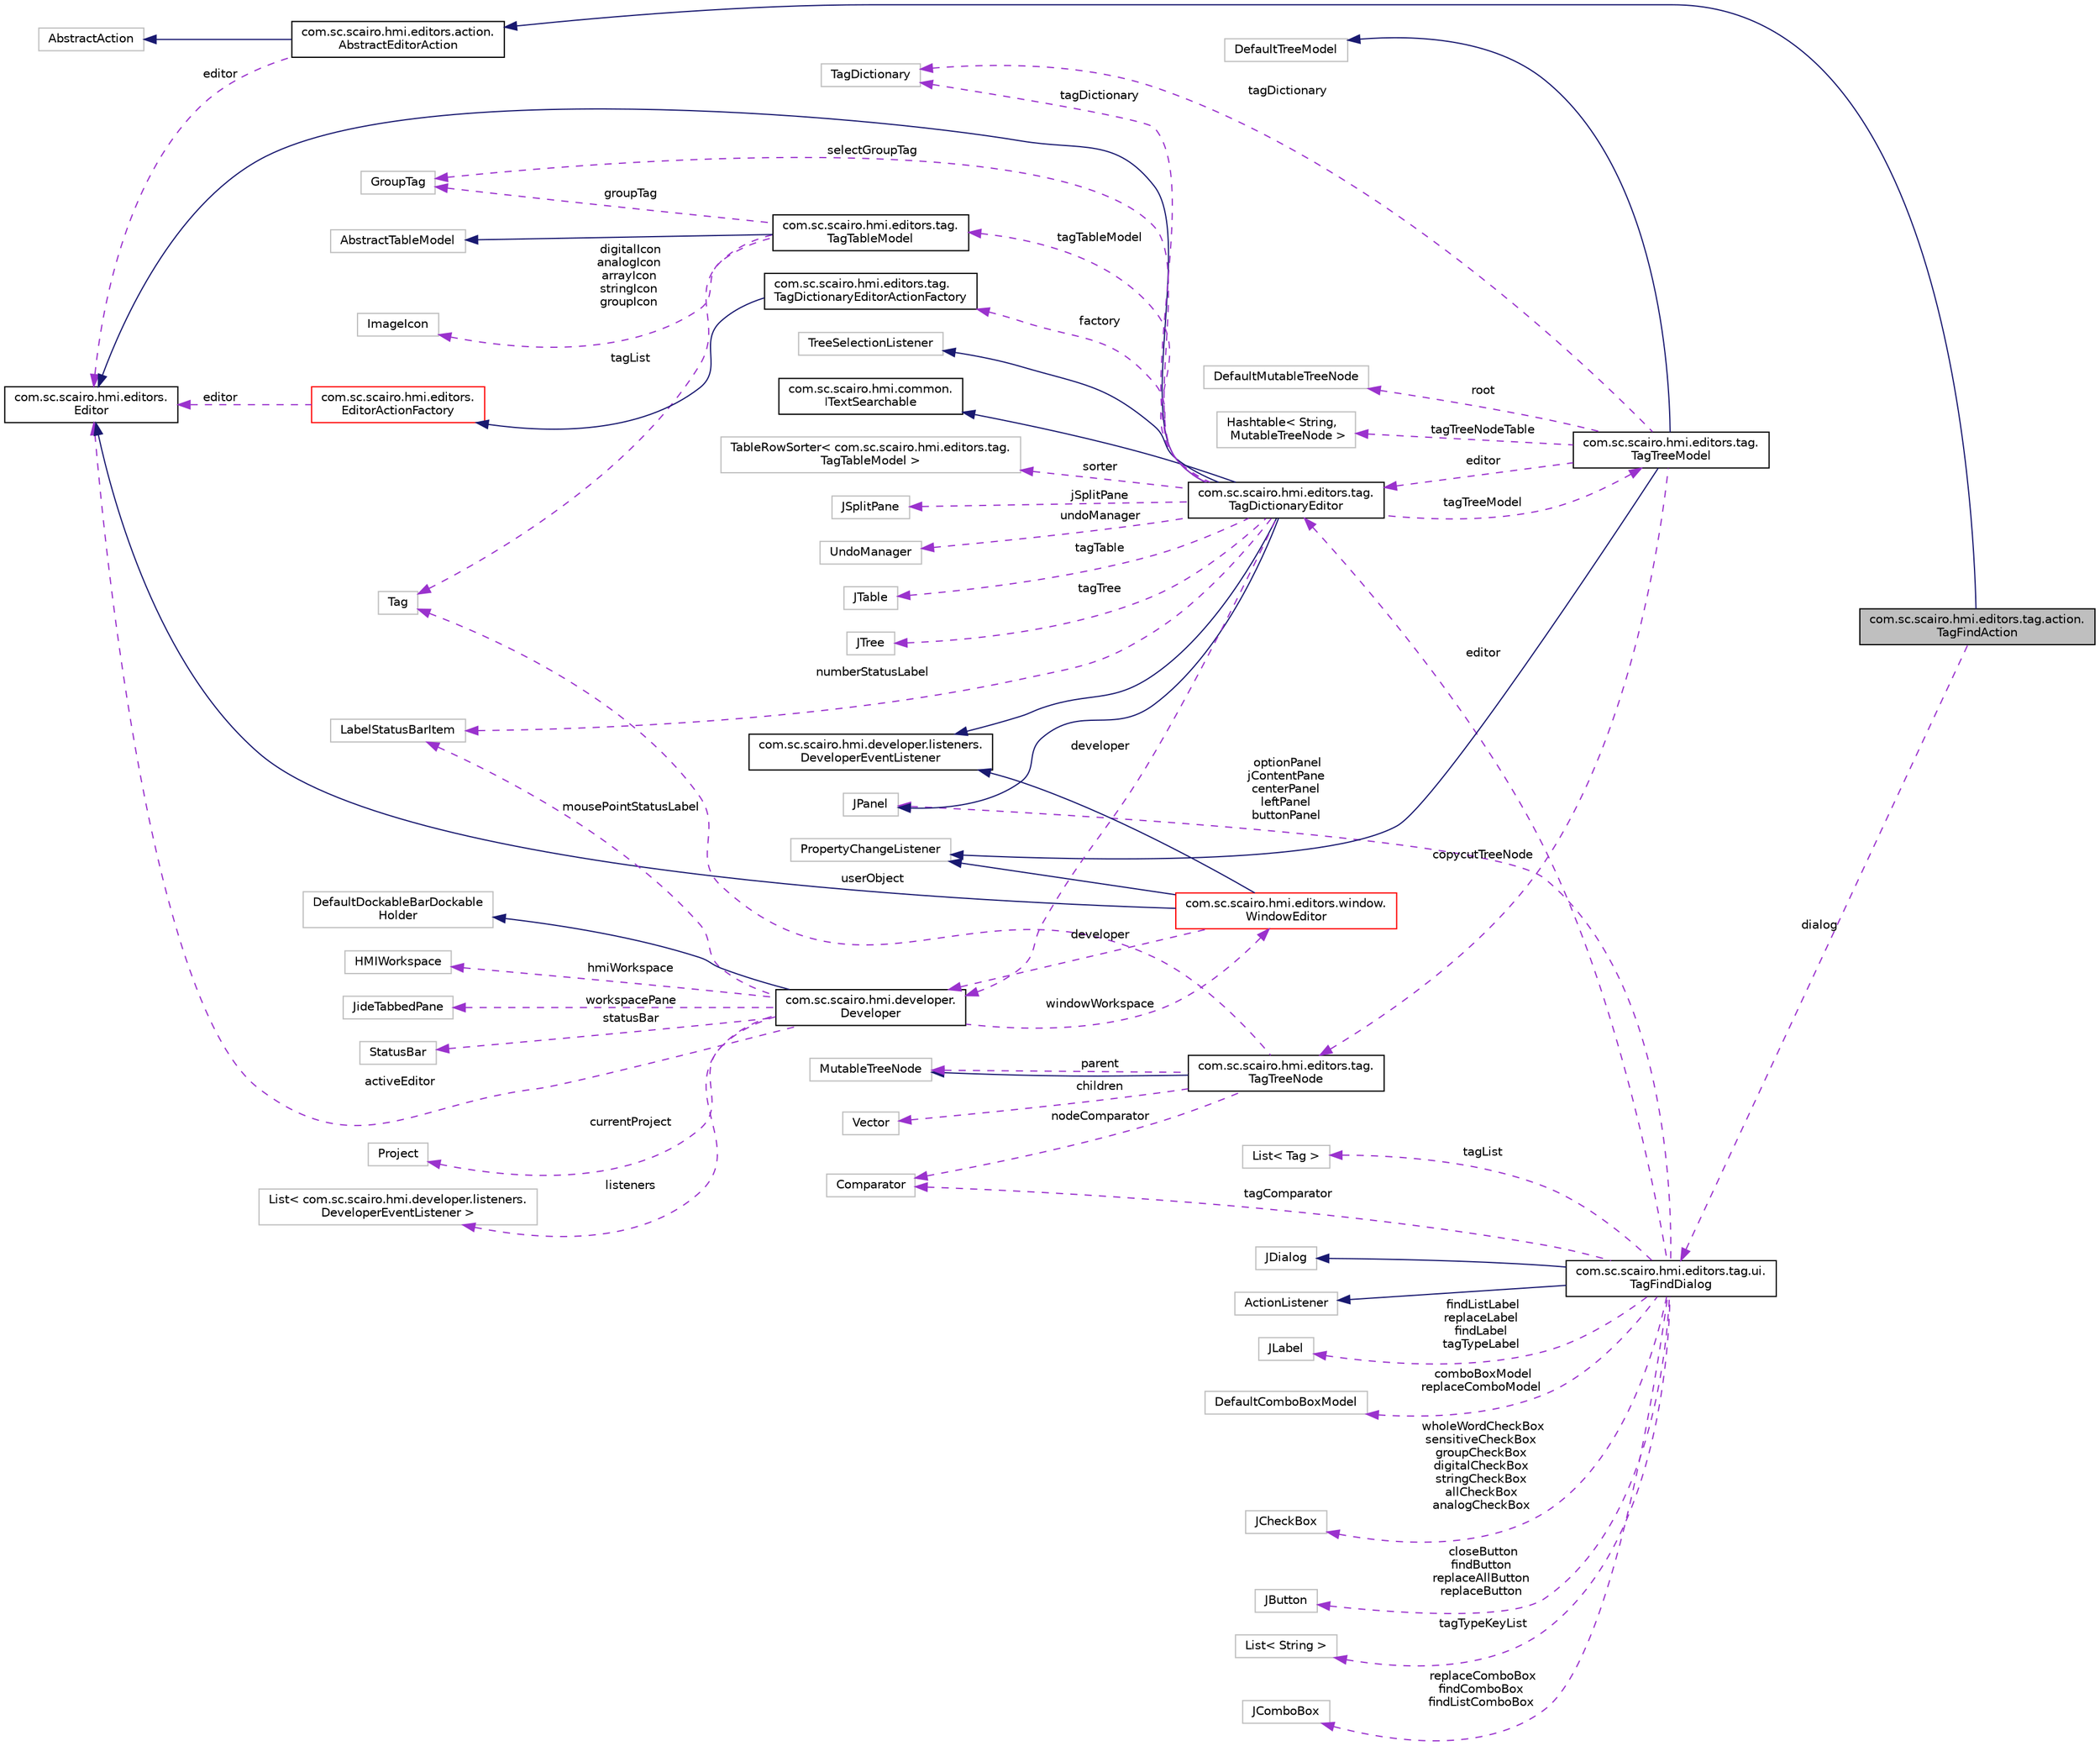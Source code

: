 digraph "com.sc.scairo.hmi.editors.tag.action.TagFindAction"
{
 // LATEX_PDF_SIZE
  edge [fontname="Helvetica",fontsize="10",labelfontname="Helvetica",labelfontsize="10"];
  node [fontname="Helvetica",fontsize="10",shape=record];
  rankdir="LR";
  Node1 [label="com.sc.scairo.hmi.editors.tag.action.\lTagFindAction",height=0.2,width=0.4,color="black", fillcolor="grey75", style="filled", fontcolor="black",tooltip=" "];
  Node2 -> Node1 [dir="back",color="midnightblue",fontsize="10",style="solid",fontname="Helvetica"];
  Node2 [label="com.sc.scairo.hmi.editors.action.\lAbstractEditorAction",height=0.2,width=0.4,color="black", fillcolor="white", style="filled",URL="$classcom_1_1sc_1_1scairo_1_1hmi_1_1editors_1_1action_1_1_abstract_editor_action.html",tooltip=" "];
  Node3 -> Node2 [dir="back",color="midnightblue",fontsize="10",style="solid",fontname="Helvetica"];
  Node3 [label="AbstractAction",height=0.2,width=0.4,color="grey75", fillcolor="white", style="filled",tooltip=" "];
  Node4 -> Node2 [dir="back",color="darkorchid3",fontsize="10",style="dashed",label=" editor" ,fontname="Helvetica"];
  Node4 [label="com.sc.scairo.hmi.editors.\lEditor",height=0.2,width=0.4,color="black", fillcolor="white", style="filled",URL="$interfacecom_1_1sc_1_1scairo_1_1hmi_1_1editors_1_1_editor.html",tooltip=" "];
  Node5 -> Node1 [dir="back",color="darkorchid3",fontsize="10",style="dashed",label=" dialog" ,fontname="Helvetica"];
  Node5 [label="com.sc.scairo.hmi.editors.tag.ui.\lTagFindDialog",height=0.2,width=0.4,color="black", fillcolor="white", style="filled",URL="$classcom_1_1sc_1_1scairo_1_1hmi_1_1editors_1_1tag_1_1ui_1_1_tag_find_dialog.html",tooltip=" "];
  Node6 -> Node5 [dir="back",color="midnightblue",fontsize="10",style="solid",fontname="Helvetica"];
  Node6 [label="JDialog",height=0.2,width=0.4,color="grey75", fillcolor="white", style="filled",tooltip=" "];
  Node7 -> Node5 [dir="back",color="midnightblue",fontsize="10",style="solid",fontname="Helvetica"];
  Node7 [label="ActionListener",height=0.2,width=0.4,color="grey75", fillcolor="white", style="filled",tooltip=" "];
  Node8 -> Node5 [dir="back",color="darkorchid3",fontsize="10",style="dashed",label=" editor" ,fontname="Helvetica"];
  Node8 [label="com.sc.scairo.hmi.editors.tag.\lTagDictionaryEditor",height=0.2,width=0.4,color="black", fillcolor="white", style="filled",URL="$classcom_1_1sc_1_1scairo_1_1hmi_1_1editors_1_1tag_1_1_tag_dictionary_editor.html",tooltip=" "];
  Node9 -> Node8 [dir="back",color="midnightblue",fontsize="10",style="solid",fontname="Helvetica"];
  Node9 [label="JPanel",height=0.2,width=0.4,color="grey75", fillcolor="white", style="filled",tooltip=" "];
  Node10 -> Node8 [dir="back",color="midnightblue",fontsize="10",style="solid",fontname="Helvetica"];
  Node10 [label="com.sc.scairo.hmi.developer.listeners.\lDeveloperEventListener",height=0.2,width=0.4,color="black", fillcolor="white", style="filled",URL="$interfacecom_1_1sc_1_1scairo_1_1hmi_1_1developer_1_1listeners_1_1_developer_event_listener.html",tooltip=" "];
  Node4 -> Node8 [dir="back",color="midnightblue",fontsize="10",style="solid",fontname="Helvetica"];
  Node11 -> Node8 [dir="back",color="midnightblue",fontsize="10",style="solid",fontname="Helvetica"];
  Node11 [label="TreeSelectionListener",height=0.2,width=0.4,color="grey75", fillcolor="white", style="filled",tooltip=" "];
  Node12 -> Node8 [dir="back",color="midnightblue",fontsize="10",style="solid",fontname="Helvetica"];
  Node12 [label="com.sc.scairo.hmi.common.\lITextSearchable",height=0.2,width=0.4,color="black", fillcolor="white", style="filled",URL="$interfacecom_1_1sc_1_1scairo_1_1hmi_1_1common_1_1_i_text_searchable.html",tooltip=" "];
  Node13 -> Node8 [dir="back",color="darkorchid3",fontsize="10",style="dashed",label=" tagDictionary" ,fontname="Helvetica"];
  Node13 [label="TagDictionary",height=0.2,width=0.4,color="grey75", fillcolor="white", style="filled",tooltip=" "];
  Node14 -> Node8 [dir="back",color="darkorchid3",fontsize="10",style="dashed",label=" sorter" ,fontname="Helvetica"];
  Node14 [label="TableRowSorter\< com.sc.scairo.hmi.editors.tag.\lTagTableModel \>",height=0.2,width=0.4,color="grey75", fillcolor="white", style="filled",tooltip=" "];
  Node15 -> Node8 [dir="back",color="darkorchid3",fontsize="10",style="dashed",label=" jSplitPane" ,fontname="Helvetica"];
  Node15 [label="JSplitPane",height=0.2,width=0.4,color="grey75", fillcolor="white", style="filled",tooltip=" "];
  Node16 -> Node8 [dir="back",color="darkorchid3",fontsize="10",style="dashed",label=" undoManager" ,fontname="Helvetica"];
  Node16 [label="UndoManager",height=0.2,width=0.4,color="grey75", fillcolor="white", style="filled",tooltip=" "];
  Node17 -> Node8 [dir="back",color="darkorchid3",fontsize="10",style="dashed",label=" numberStatusLabel" ,fontname="Helvetica"];
  Node17 [label="LabelStatusBarItem",height=0.2,width=0.4,color="grey75", fillcolor="white", style="filled",tooltip=" "];
  Node18 -> Node8 [dir="back",color="darkorchid3",fontsize="10",style="dashed",label=" selectGroupTag" ,fontname="Helvetica"];
  Node18 [label="GroupTag",height=0.2,width=0.4,color="grey75", fillcolor="white", style="filled",tooltip=" "];
  Node19 -> Node8 [dir="back",color="darkorchid3",fontsize="10",style="dashed",label=" tagTable" ,fontname="Helvetica"];
  Node19 [label="JTable",height=0.2,width=0.4,color="grey75", fillcolor="white", style="filled",tooltip=" "];
  Node20 -> Node8 [dir="back",color="darkorchid3",fontsize="10",style="dashed",label=" tagTreeModel" ,fontname="Helvetica"];
  Node20 [label="com.sc.scairo.hmi.editors.tag.\lTagTreeModel",height=0.2,width=0.4,color="black", fillcolor="white", style="filled",URL="$classcom_1_1sc_1_1scairo_1_1hmi_1_1editors_1_1tag_1_1_tag_tree_model.html",tooltip=" "];
  Node21 -> Node20 [dir="back",color="midnightblue",fontsize="10",style="solid",fontname="Helvetica"];
  Node21 [label="DefaultTreeModel",height=0.2,width=0.4,color="grey75", fillcolor="white", style="filled",tooltip=" "];
  Node22 -> Node20 [dir="back",color="midnightblue",fontsize="10",style="solid",fontname="Helvetica"];
  Node22 [label="PropertyChangeListener",height=0.2,width=0.4,color="grey75", fillcolor="white", style="filled",tooltip=" "];
  Node8 -> Node20 [dir="back",color="darkorchid3",fontsize="10",style="dashed",label=" editor" ,fontname="Helvetica"];
  Node13 -> Node20 [dir="back",color="darkorchid3",fontsize="10",style="dashed",label=" tagDictionary" ,fontname="Helvetica"];
  Node23 -> Node20 [dir="back",color="darkorchid3",fontsize="10",style="dashed",label=" root" ,fontname="Helvetica"];
  Node23 [label="DefaultMutableTreeNode",height=0.2,width=0.4,color="grey75", fillcolor="white", style="filled",tooltip=" "];
  Node24 -> Node20 [dir="back",color="darkorchid3",fontsize="10",style="dashed",label=" tagTreeNodeTable" ,fontname="Helvetica"];
  Node24 [label="Hashtable\< String,\l MutableTreeNode \>",height=0.2,width=0.4,color="grey75", fillcolor="white", style="filled",tooltip=" "];
  Node25 -> Node20 [dir="back",color="darkorchid3",fontsize="10",style="dashed",label=" copycutTreeNode" ,fontname="Helvetica"];
  Node25 [label="com.sc.scairo.hmi.editors.tag.\lTagTreeNode",height=0.2,width=0.4,color="black", fillcolor="white", style="filled",URL="$classcom_1_1sc_1_1scairo_1_1hmi_1_1editors_1_1tag_1_1_tag_tree_node.html",tooltip=" "];
  Node26 -> Node25 [dir="back",color="midnightblue",fontsize="10",style="solid",fontname="Helvetica"];
  Node26 [label="MutableTreeNode",height=0.2,width=0.4,color="grey75", fillcolor="white", style="filled",tooltip=" "];
  Node26 -> Node25 [dir="back",color="darkorchid3",fontsize="10",style="dashed",label=" parent" ,fontname="Helvetica"];
  Node27 -> Node25 [dir="back",color="darkorchid3",fontsize="10",style="dashed",label=" children" ,fontname="Helvetica"];
  Node27 [label="Vector",height=0.2,width=0.4,color="grey75", fillcolor="white", style="filled",tooltip=" "];
  Node28 -> Node25 [dir="back",color="darkorchid3",fontsize="10",style="dashed",label=" nodeComparator" ,fontname="Helvetica"];
  Node28 [label="Comparator",height=0.2,width=0.4,color="grey75", fillcolor="white", style="filled",tooltip=" "];
  Node29 -> Node25 [dir="back",color="darkorchid3",fontsize="10",style="dashed",label=" userObject" ,fontname="Helvetica"];
  Node29 [label="Tag",height=0.2,width=0.4,color="grey75", fillcolor="white", style="filled",tooltip=" "];
  Node30 -> Node8 [dir="back",color="darkorchid3",fontsize="10",style="dashed",label=" developer" ,fontname="Helvetica"];
  Node30 [label="com.sc.scairo.hmi.developer.\lDeveloper",height=0.2,width=0.4,color="black", fillcolor="white", style="filled",URL="$classcom_1_1sc_1_1scairo_1_1hmi_1_1developer_1_1_developer.html",tooltip=" "];
  Node31 -> Node30 [dir="back",color="midnightblue",fontsize="10",style="solid",fontname="Helvetica"];
  Node31 [label="DefaultDockableBarDockable\lHolder",height=0.2,width=0.4,color="grey75", fillcolor="white", style="filled",tooltip=" "];
  Node32 -> Node30 [dir="back",color="darkorchid3",fontsize="10",style="dashed",label=" hmiWorkspace" ,fontname="Helvetica"];
  Node32 [label="HMIWorkspace",height=0.2,width=0.4,color="grey75", fillcolor="white", style="filled",tooltip=" "];
  Node33 -> Node30 [dir="back",color="darkorchid3",fontsize="10",style="dashed",label=" windowWorkspace" ,fontname="Helvetica"];
  Node33 [label="com.sc.scairo.hmi.editors.window.\lWindowEditor",height=0.2,width=0.4,color="red", fillcolor="white", style="filled",URL="$classcom_1_1sc_1_1scairo_1_1hmi_1_1editors_1_1window_1_1_window_editor.html",tooltip=" "];
  Node10 -> Node33 [dir="back",color="midnightblue",fontsize="10",style="solid",fontname="Helvetica"];
  Node22 -> Node33 [dir="back",color="midnightblue",fontsize="10",style="solid",fontname="Helvetica"];
  Node4 -> Node33 [dir="back",color="midnightblue",fontsize="10",style="solid",fontname="Helvetica"];
  Node30 -> Node33 [dir="back",color="darkorchid3",fontsize="10",style="dashed",label=" developer" ,fontname="Helvetica"];
  Node17 -> Node30 [dir="back",color="darkorchid3",fontsize="10",style="dashed",label=" mousePointStatusLabel" ,fontname="Helvetica"];
  Node78 -> Node30 [dir="back",color="darkorchid3",fontsize="10",style="dashed",label=" workspacePane" ,fontname="Helvetica"];
  Node78 [label="JideTabbedPane",height=0.2,width=0.4,color="grey75", fillcolor="white", style="filled",tooltip=" "];
  Node79 -> Node30 [dir="back",color="darkorchid3",fontsize="10",style="dashed",label=" statusBar" ,fontname="Helvetica"];
  Node79 [label="StatusBar",height=0.2,width=0.4,color="grey75", fillcolor="white", style="filled",tooltip=" "];
  Node80 -> Node30 [dir="back",color="darkorchid3",fontsize="10",style="dashed",label=" currentProject" ,fontname="Helvetica"];
  Node80 [label="Project",height=0.2,width=0.4,color="grey75", fillcolor="white", style="filled",tooltip=" "];
  Node81 -> Node30 [dir="back",color="darkorchid3",fontsize="10",style="dashed",label=" listeners" ,fontname="Helvetica"];
  Node81 [label="List\< com.sc.scairo.hmi.developer.listeners.\lDeveloperEventListener \>",height=0.2,width=0.4,color="grey75", fillcolor="white", style="filled",tooltip=" "];
  Node4 -> Node30 [dir="back",color="darkorchid3",fontsize="10",style="dashed",label=" activeEditor" ,fontname="Helvetica"];
  Node82 -> Node8 [dir="back",color="darkorchid3",fontsize="10",style="dashed",label=" factory" ,fontname="Helvetica"];
  Node82 [label="com.sc.scairo.hmi.editors.tag.\lTagDictionaryEditorActionFactory",height=0.2,width=0.4,color="black", fillcolor="white", style="filled",URL="$classcom_1_1sc_1_1scairo_1_1hmi_1_1editors_1_1tag_1_1_tag_dictionary_editor_action_factory.html",tooltip=" "];
  Node71 -> Node82 [dir="back",color="midnightblue",fontsize="10",style="solid",fontname="Helvetica"];
  Node71 [label="com.sc.scairo.hmi.editors.\lEditorActionFactory",height=0.2,width=0.4,color="red", fillcolor="white", style="filled",URL="$classcom_1_1sc_1_1scairo_1_1hmi_1_1editors_1_1_editor_action_factory.html",tooltip=" "];
  Node4 -> Node71 [dir="back",color="darkorchid3",fontsize="10",style="dashed",label=" editor" ,fontname="Helvetica"];
  Node83 -> Node8 [dir="back",color="darkorchid3",fontsize="10",style="dashed",label=" tagTree" ,fontname="Helvetica"];
  Node83 [label="JTree",height=0.2,width=0.4,color="grey75", fillcolor="white", style="filled",tooltip=" "];
  Node84 -> Node8 [dir="back",color="darkorchid3",fontsize="10",style="dashed",label=" tagTableModel" ,fontname="Helvetica"];
  Node84 [label="com.sc.scairo.hmi.editors.tag.\lTagTableModel",height=0.2,width=0.4,color="black", fillcolor="white", style="filled",URL="$classcom_1_1sc_1_1scairo_1_1hmi_1_1editors_1_1tag_1_1_tag_table_model.html",tooltip=" "];
  Node85 -> Node84 [dir="back",color="midnightblue",fontsize="10",style="solid",fontname="Helvetica"];
  Node85 [label="AbstractTableModel",height=0.2,width=0.4,color="grey75", fillcolor="white", style="filled",tooltip=" "];
  Node86 -> Node84 [dir="back",color="darkorchid3",fontsize="10",style="dashed",label=" digitalIcon\nanalogIcon\narrayIcon\nstringIcon\ngroupIcon" ,fontname="Helvetica"];
  Node86 [label="ImageIcon",height=0.2,width=0.4,color="grey75", fillcolor="white", style="filled",tooltip=" "];
  Node18 -> Node84 [dir="back",color="darkorchid3",fontsize="10",style="dashed",label=" groupTag" ,fontname="Helvetica"];
  Node29 -> Node84 [dir="back",color="darkorchid3",fontsize="10",style="dashed",label=" tagList" ,fontname="Helvetica"];
  Node87 -> Node5 [dir="back",color="darkorchid3",fontsize="10",style="dashed",label=" comboBoxModel\nreplaceComboModel" ,fontname="Helvetica"];
  Node87 [label="DefaultComboBoxModel",height=0.2,width=0.4,color="grey75", fillcolor="white", style="filled",tooltip=" "];
  Node88 -> Node5 [dir="back",color="darkorchid3",fontsize="10",style="dashed",label=" wholeWordCheckBox\nsensitiveCheckBox\ngroupCheckBox\ndigitalCheckBox\nstringCheckBox\nallCheckBox\nanalogCheckBox" ,fontname="Helvetica"];
  Node88 [label="JCheckBox",height=0.2,width=0.4,color="grey75", fillcolor="white", style="filled",tooltip=" "];
  Node89 -> Node5 [dir="back",color="darkorchid3",fontsize="10",style="dashed",label=" closeButton\nfindButton\nreplaceAllButton\nreplaceButton" ,fontname="Helvetica"];
  Node89 [label="JButton",height=0.2,width=0.4,color="grey75", fillcolor="white", style="filled",tooltip=" "];
  Node90 -> Node5 [dir="back",color="darkorchid3",fontsize="10",style="dashed",label=" tagTypeKeyList" ,fontname="Helvetica"];
  Node90 [label="List\< String \>",height=0.2,width=0.4,color="grey75", fillcolor="white", style="filled",tooltip=" "];
  Node28 -> Node5 [dir="back",color="darkorchid3",fontsize="10",style="dashed",label=" tagComparator" ,fontname="Helvetica"];
  Node91 -> Node5 [dir="back",color="darkorchid3",fontsize="10",style="dashed",label=" replaceComboBox\nfindComboBox\nfindListComboBox" ,fontname="Helvetica"];
  Node91 [label="JComboBox",height=0.2,width=0.4,color="grey75", fillcolor="white", style="filled",tooltip=" "];
  Node92 -> Node5 [dir="back",color="darkorchid3",fontsize="10",style="dashed",label=" tagList" ,fontname="Helvetica"];
  Node92 [label="List\< Tag \>",height=0.2,width=0.4,color="grey75", fillcolor="white", style="filled",tooltip=" "];
  Node93 -> Node5 [dir="back",color="darkorchid3",fontsize="10",style="dashed",label=" findListLabel\nreplaceLabel\nfindLabel\ntagTypeLabel" ,fontname="Helvetica"];
  Node93 [label="JLabel",height=0.2,width=0.4,color="grey75", fillcolor="white", style="filled",tooltip=" "];
  Node9 -> Node5 [dir="back",color="darkorchid3",fontsize="10",style="dashed",label=" optionPanel\njContentPane\ncenterPanel\nleftPanel\nbuttonPanel" ,fontname="Helvetica"];
}
